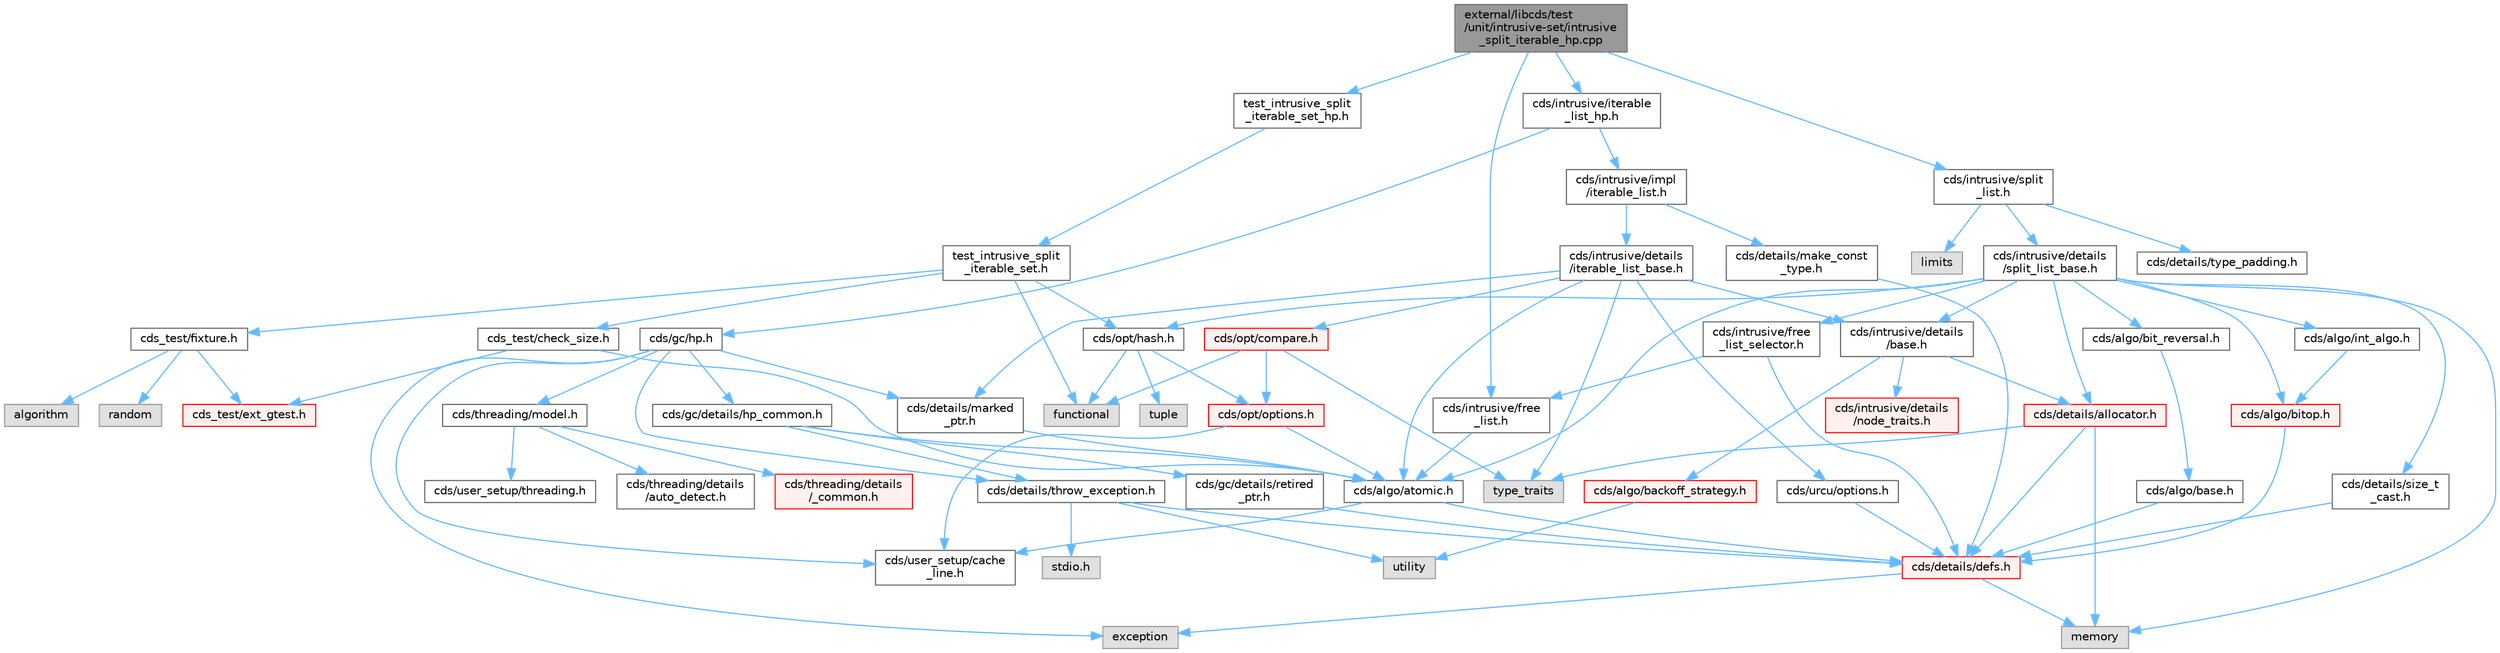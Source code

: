 digraph "external/libcds/test/unit/intrusive-set/intrusive_split_iterable_hp.cpp"
{
 // LATEX_PDF_SIZE
  bgcolor="transparent";
  edge [fontname=Helvetica,fontsize=10,labelfontname=Helvetica,labelfontsize=10];
  node [fontname=Helvetica,fontsize=10,shape=box,height=0.2,width=0.4];
  Node1 [id="Node000001",label="external/libcds/test\l/unit/intrusive-set/intrusive\l_split_iterable_hp.cpp",height=0.2,width=0.4,color="gray40", fillcolor="grey60", style="filled", fontcolor="black",tooltip=" "];
  Node1 -> Node2 [id="edge1_Node000001_Node000002",color="steelblue1",style="solid",tooltip=" "];
  Node2 [id="Node000002",label="test_intrusive_split\l_iterable_set_hp.h",height=0.2,width=0.4,color="grey40", fillcolor="white", style="filled",URL="$test__intrusive__split__iterable__set__hp_8h.html",tooltip=" "];
  Node2 -> Node3 [id="edge2_Node000002_Node000003",color="steelblue1",style="solid",tooltip=" "];
  Node3 [id="Node000003",label="test_intrusive_split\l_iterable_set.h",height=0.2,width=0.4,color="grey40", fillcolor="white", style="filled",URL="$test__intrusive__split__iterable__set_8h.html",tooltip=" "];
  Node3 -> Node4 [id="edge3_Node000003_Node000004",color="steelblue1",style="solid",tooltip=" "];
  Node4 [id="Node000004",label="cds_test/check_size.h",height=0.2,width=0.4,color="grey40", fillcolor="white", style="filled",URL="$check__size_8h.html",tooltip=" "];
  Node4 -> Node5 [id="edge4_Node000004_Node000005",color="steelblue1",style="solid",tooltip=" "];
  Node5 [id="Node000005",label="cds_test/ext_gtest.h",height=0.2,width=0.4,color="red", fillcolor="#FFF0F0", style="filled",URL="$ext__gtest_8h.html",tooltip=" "];
  Node4 -> Node7 [id="edge5_Node000004_Node000007",color="steelblue1",style="solid",tooltip=" "];
  Node7 [id="Node000007",label="cds/algo/atomic.h",height=0.2,width=0.4,color="grey40", fillcolor="white", style="filled",URL="$external_2libcds_2cds_2algo_2atomic_8h.html",tooltip=" "];
  Node7 -> Node8 [id="edge6_Node000007_Node000008",color="steelblue1",style="solid",tooltip=" "];
  Node8 [id="Node000008",label="cds/details/defs.h",height=0.2,width=0.4,color="red", fillcolor="#FFF0F0", style="filled",URL="$details_2defs_8h.html",tooltip=" "];
  Node8 -> Node13 [id="edge7_Node000008_Node000013",color="steelblue1",style="solid",tooltip=" "];
  Node13 [id="Node000013",label="exception",height=0.2,width=0.4,color="grey60", fillcolor="#E0E0E0", style="filled",tooltip=" "];
  Node8 -> Node16 [id="edge8_Node000008_Node000016",color="steelblue1",style="solid",tooltip=" "];
  Node16 [id="Node000016",label="memory",height=0.2,width=0.4,color="grey60", fillcolor="#E0E0E0", style="filled",tooltip=" "];
  Node7 -> Node21 [id="edge9_Node000007_Node000021",color="steelblue1",style="solid",tooltip=" "];
  Node21 [id="Node000021",label="cds/user_setup/cache\l_line.h",height=0.2,width=0.4,color="grey40", fillcolor="white", style="filled",URL="$cache__line_8h.html",tooltip="Cache-line size definition"];
  Node3 -> Node22 [id="edge10_Node000003_Node000022",color="steelblue1",style="solid",tooltip=" "];
  Node22 [id="Node000022",label="cds_test/fixture.h",height=0.2,width=0.4,color="grey40", fillcolor="white", style="filled",URL="$fixture_8h.html",tooltip=" "];
  Node22 -> Node5 [id="edge11_Node000022_Node000005",color="steelblue1",style="solid",tooltip=" "];
  Node22 -> Node23 [id="edge12_Node000022_Node000023",color="steelblue1",style="solid",tooltip=" "];
  Node23 [id="Node000023",label="algorithm",height=0.2,width=0.4,color="grey60", fillcolor="#E0E0E0", style="filled",tooltip=" "];
  Node22 -> Node24 [id="edge13_Node000022_Node000024",color="steelblue1",style="solid",tooltip=" "];
  Node24 [id="Node000024",label="random",height=0.2,width=0.4,color="grey60", fillcolor="#E0E0E0", style="filled",tooltip=" "];
  Node3 -> Node25 [id="edge14_Node000003_Node000025",color="steelblue1",style="solid",tooltip=" "];
  Node25 [id="Node000025",label="cds/opt/hash.h",height=0.2,width=0.4,color="grey40", fillcolor="white", style="filled",URL="$external_2libcds_2cds_2opt_2hash_8h.html",tooltip=" "];
  Node25 -> Node26 [id="edge15_Node000025_Node000026",color="steelblue1",style="solid",tooltip=" "];
  Node26 [id="Node000026",label="tuple",height=0.2,width=0.4,color="grey60", fillcolor="#E0E0E0", style="filled",tooltip=" "];
  Node25 -> Node27 [id="edge16_Node000025_Node000027",color="steelblue1",style="solid",tooltip=" "];
  Node27 [id="Node000027",label="functional",height=0.2,width=0.4,color="grey60", fillcolor="#E0E0E0", style="filled",tooltip=" "];
  Node25 -> Node28 [id="edge17_Node000025_Node000028",color="steelblue1",style="solid",tooltip=" "];
  Node28 [id="Node000028",label="cds/opt/options.h",height=0.2,width=0.4,color="red", fillcolor="#FFF0F0", style="filled",URL="$opt_2options_8h.html",tooltip=" "];
  Node28 -> Node21 [id="edge18_Node000028_Node000021",color="steelblue1",style="solid",tooltip=" "];
  Node28 -> Node7 [id="edge19_Node000028_Node000007",color="steelblue1",style="solid",tooltip=" "];
  Node3 -> Node27 [id="edge20_Node000003_Node000027",color="steelblue1",style="solid",tooltip=" "];
  Node1 -> Node46 [id="edge21_Node000001_Node000046",color="steelblue1",style="solid",tooltip=" "];
  Node46 [id="Node000046",label="cds/intrusive/iterable\l_list_hp.h",height=0.2,width=0.4,color="grey40", fillcolor="white", style="filled",URL="$intrusive_2iterable__list__hp_8h.html",tooltip=" "];
  Node46 -> Node47 [id="edge22_Node000046_Node000047",color="steelblue1",style="solid",tooltip=" "];
  Node47 [id="Node000047",label="cds/gc/hp.h",height=0.2,width=0.4,color="grey40", fillcolor="white", style="filled",URL="$hp_8h.html",tooltip=" "];
  Node47 -> Node13 [id="edge23_Node000047_Node000013",color="steelblue1",style="solid",tooltip=" "];
  Node47 -> Node48 [id="edge24_Node000047_Node000048",color="steelblue1",style="solid",tooltip=" "];
  Node48 [id="Node000048",label="cds/gc/details/hp_common.h",height=0.2,width=0.4,color="grey40", fillcolor="white", style="filled",URL="$hp__common_8h.html",tooltip=" "];
  Node48 -> Node7 [id="edge25_Node000048_Node000007",color="steelblue1",style="solid",tooltip=" "];
  Node48 -> Node49 [id="edge26_Node000048_Node000049",color="steelblue1",style="solid",tooltip=" "];
  Node49 [id="Node000049",label="cds/gc/details/retired\l_ptr.h",height=0.2,width=0.4,color="grey40", fillcolor="white", style="filled",URL="$retired__ptr_8h.html",tooltip=" "];
  Node49 -> Node8 [id="edge27_Node000049_Node000008",color="steelblue1",style="solid",tooltip=" "];
  Node48 -> Node43 [id="edge28_Node000048_Node000043",color="steelblue1",style="solid",tooltip=" "];
  Node43 [id="Node000043",label="cds/details/throw_exception.h",height=0.2,width=0.4,color="grey40", fillcolor="white", style="filled",URL="$throw__exception_8h.html",tooltip=" "];
  Node43 -> Node8 [id="edge29_Node000043_Node000008",color="steelblue1",style="solid",tooltip=" "];
  Node43 -> Node44 [id="edge30_Node000043_Node000044",color="steelblue1",style="solid",tooltip=" "];
  Node44 [id="Node000044",label="stdio.h",height=0.2,width=0.4,color="grey60", fillcolor="#E0E0E0", style="filled",tooltip=" "];
  Node43 -> Node45 [id="edge31_Node000043_Node000045",color="steelblue1",style="solid",tooltip=" "];
  Node45 [id="Node000045",label="utility",height=0.2,width=0.4,color="grey60", fillcolor="#E0E0E0", style="filled",tooltip=" "];
  Node47 -> Node50 [id="edge32_Node000047_Node000050",color="steelblue1",style="solid",tooltip=" "];
  Node50 [id="Node000050",label="cds/threading/model.h",height=0.2,width=0.4,color="grey40", fillcolor="white", style="filled",URL="$model_8h.html",tooltip=" "];
  Node50 -> Node51 [id="edge33_Node000050_Node000051",color="steelblue1",style="solid",tooltip=" "];
  Node51 [id="Node000051",label="cds/threading/details\l/_common.h",height=0.2,width=0.4,color="red", fillcolor="#FFF0F0", style="filled",URL="$__common_8h.html",tooltip=" "];
  Node50 -> Node63 [id="edge34_Node000050_Node000063",color="steelblue1",style="solid",tooltip=" "];
  Node63 [id="Node000063",label="cds/user_setup/threading.h",height=0.2,width=0.4,color="grey40", fillcolor="white", style="filled",URL="$external_2libcds_2cds_2user__setup_2threading_8h.html",tooltip=" "];
  Node50 -> Node64 [id="edge35_Node000050_Node000064",color="steelblue1",style="solid",tooltip=" "];
  Node64 [id="Node000064",label="cds/threading/details\l/auto_detect.h",height=0.2,width=0.4,color="grey40", fillcolor="white", style="filled",URL="$auto__detect_8h.html",tooltip=" "];
  Node47 -> Node43 [id="edge36_Node000047_Node000043",color="steelblue1",style="solid",tooltip=" "];
  Node47 -> Node59 [id="edge37_Node000047_Node000059",color="steelblue1",style="solid",tooltip=" "];
  Node59 [id="Node000059",label="cds/details/marked\l_ptr.h",height=0.2,width=0.4,color="grey40", fillcolor="white", style="filled",URL="$marked__ptr_8h.html",tooltip=" "];
  Node59 -> Node7 [id="edge38_Node000059_Node000007",color="steelblue1",style="solid",tooltip=" "];
  Node47 -> Node21 [id="edge39_Node000047_Node000021",color="steelblue1",style="solid",tooltip=" "];
  Node46 -> Node65 [id="edge40_Node000046_Node000065",color="steelblue1",style="solid",tooltip=" "];
  Node65 [id="Node000065",label="cds/intrusive/impl\l/iterable_list.h",height=0.2,width=0.4,color="grey40", fillcolor="white", style="filled",URL="$intrusive_2impl_2iterable__list_8h.html",tooltip=" "];
  Node65 -> Node66 [id="edge41_Node000065_Node000066",color="steelblue1",style="solid",tooltip=" "];
  Node66 [id="Node000066",label="cds/intrusive/details\l/iterable_list_base.h",height=0.2,width=0.4,color="grey40", fillcolor="white", style="filled",URL="$intrusive_2details_2iterable__list__base_8h.html",tooltip=" "];
  Node66 -> Node55 [id="edge42_Node000066_Node000055",color="steelblue1",style="solid",tooltip=" "];
  Node55 [id="Node000055",label="type_traits",height=0.2,width=0.4,color="grey60", fillcolor="#E0E0E0", style="filled",tooltip=" "];
  Node66 -> Node67 [id="edge43_Node000066_Node000067",color="steelblue1",style="solid",tooltip=" "];
  Node67 [id="Node000067",label="cds/intrusive/details\l/base.h",height=0.2,width=0.4,color="grey40", fillcolor="white", style="filled",URL="$external_2libcds_2cds_2intrusive_2details_2base_8h.html",tooltip=" "];
  Node67 -> Node68 [id="edge44_Node000067_Node000068",color="steelblue1",style="solid",tooltip=" "];
  Node68 [id="Node000068",label="cds/intrusive/details\l/node_traits.h",height=0.2,width=0.4,color="red", fillcolor="#FFF0F0", style="filled",URL="$node__traits_8h.html",tooltip=" "];
  Node67 -> Node54 [id="edge45_Node000067_Node000054",color="steelblue1",style="solid",tooltip=" "];
  Node54 [id="Node000054",label="cds/details/allocator.h",height=0.2,width=0.4,color="red", fillcolor="#FFF0F0", style="filled",URL="$external_2libcds_2cds_2details_2allocator_8h.html",tooltip=" "];
  Node54 -> Node55 [id="edge46_Node000054_Node000055",color="steelblue1",style="solid",tooltip=" "];
  Node54 -> Node16 [id="edge47_Node000054_Node000016",color="steelblue1",style="solid",tooltip=" "];
  Node54 -> Node8 [id="edge48_Node000054_Node000008",color="steelblue1",style="solid",tooltip=" "];
  Node67 -> Node70 [id="edge49_Node000067_Node000070",color="steelblue1",style="solid",tooltip=" "];
  Node70 [id="Node000070",label="cds/algo/backoff_strategy.h",height=0.2,width=0.4,color="red", fillcolor="#FFF0F0", style="filled",URL="$backoff__strategy_8h.html",tooltip=" "];
  Node70 -> Node45 [id="edge50_Node000070_Node000045",color="steelblue1",style="solid",tooltip=" "];
  Node66 -> Node74 [id="edge51_Node000066_Node000074",color="steelblue1",style="solid",tooltip=" "];
  Node74 [id="Node000074",label="cds/opt/compare.h",height=0.2,width=0.4,color="red", fillcolor="#FFF0F0", style="filled",URL="$external_2libcds_2cds_2opt_2compare_8h.html",tooltip=" "];
  Node74 -> Node55 [id="edge52_Node000074_Node000055",color="steelblue1",style="solid",tooltip=" "];
  Node74 -> Node27 [id="edge53_Node000074_Node000027",color="steelblue1",style="solid",tooltip=" "];
  Node74 -> Node28 [id="edge54_Node000074_Node000028",color="steelblue1",style="solid",tooltip=" "];
  Node66 -> Node7 [id="edge55_Node000066_Node000007",color="steelblue1",style="solid",tooltip=" "];
  Node66 -> Node59 [id="edge56_Node000066_Node000059",color="steelblue1",style="solid",tooltip=" "];
  Node66 -> Node75 [id="edge57_Node000066_Node000075",color="steelblue1",style="solid",tooltip=" "];
  Node75 [id="Node000075",label="cds/urcu/options.h",height=0.2,width=0.4,color="grey40", fillcolor="white", style="filled",URL="$urcu_2options_8h.html",tooltip=" "];
  Node75 -> Node8 [id="edge58_Node000075_Node000008",color="steelblue1",style="solid",tooltip=" "];
  Node65 -> Node76 [id="edge59_Node000065_Node000076",color="steelblue1",style="solid",tooltip=" "];
  Node76 [id="Node000076",label="cds/details/make_const\l_type.h",height=0.2,width=0.4,color="grey40", fillcolor="white", style="filled",URL="$make__const__type_8h.html",tooltip=" "];
  Node76 -> Node8 [id="edge60_Node000076_Node000008",color="steelblue1",style="solid",tooltip=" "];
  Node1 -> Node77 [id="edge61_Node000001_Node000077",color="steelblue1",style="solid",tooltip=" "];
  Node77 [id="Node000077",label="cds/intrusive/split\l_list.h",height=0.2,width=0.4,color="grey40", fillcolor="white", style="filled",URL="$split__list_8h.html",tooltip=" "];
  Node77 -> Node78 [id="edge62_Node000077_Node000078",color="steelblue1",style="solid",tooltip=" "];
  Node78 [id="Node000078",label="limits",height=0.2,width=0.4,color="grey60", fillcolor="#E0E0E0", style="filled",tooltip=" "];
  Node77 -> Node79 [id="edge63_Node000077_Node000079",color="steelblue1",style="solid",tooltip=" "];
  Node79 [id="Node000079",label="cds/intrusive/details\l/split_list_base.h",height=0.2,width=0.4,color="grey40", fillcolor="white", style="filled",URL="$intrusive_2details_2split__list__base_8h.html",tooltip=" "];
  Node79 -> Node67 [id="edge64_Node000079_Node000067",color="steelblue1",style="solid",tooltip=" "];
  Node79 -> Node7 [id="edge65_Node000079_Node000007",color="steelblue1",style="solid",tooltip=" "];
  Node79 -> Node80 [id="edge66_Node000079_Node000080",color="steelblue1",style="solid",tooltip=" "];
  Node80 [id="Node000080",label="cds/algo/bit_reversal.h",height=0.2,width=0.4,color="grey40", fillcolor="white", style="filled",URL="$bit__reversal_8h.html",tooltip=" "];
  Node80 -> Node62 [id="edge67_Node000080_Node000062",color="steelblue1",style="solid",tooltip=" "];
  Node62 [id="Node000062",label="cds/algo/base.h",height=0.2,width=0.4,color="grey40", fillcolor="white", style="filled",URL="$external_2libcds_2cds_2algo_2base_8h.html",tooltip=" "];
  Node62 -> Node8 [id="edge68_Node000062_Node000008",color="steelblue1",style="solid",tooltip=" "];
  Node79 -> Node54 [id="edge69_Node000079_Node000054",color="steelblue1",style="solid",tooltip=" "];
  Node79 -> Node36 [id="edge70_Node000079_Node000036",color="steelblue1",style="solid",tooltip=" "];
  Node36 [id="Node000036",label="cds/algo/int_algo.h",height=0.2,width=0.4,color="grey40", fillcolor="white", style="filled",URL="$int__algo_8h.html",tooltip=" "];
  Node36 -> Node37 [id="edge71_Node000036_Node000037",color="steelblue1",style="solid",tooltip=" "];
  Node37 [id="Node000037",label="cds/algo/bitop.h",height=0.2,width=0.4,color="red", fillcolor="#FFF0F0", style="filled",URL="$algo_2bitop_8h.html",tooltip=" "];
  Node37 -> Node8 [id="edge72_Node000037_Node000008",color="steelblue1",style="solid",tooltip=" "];
  Node79 -> Node37 [id="edge73_Node000079_Node000037",color="steelblue1",style="solid",tooltip=" "];
  Node79 -> Node25 [id="edge74_Node000079_Node000025",color="steelblue1",style="solid",tooltip=" "];
  Node79 -> Node81 [id="edge75_Node000079_Node000081",color="steelblue1",style="solid",tooltip=" "];
  Node81 [id="Node000081",label="cds/intrusive/free\l_list_selector.h",height=0.2,width=0.4,color="grey40", fillcolor="white", style="filled",URL="$free__list__selector_8h.html",tooltip=" "];
  Node81 -> Node8 [id="edge76_Node000081_Node000008",color="steelblue1",style="solid",tooltip=" "];
  Node81 -> Node82 [id="edge77_Node000081_Node000082",color="steelblue1",style="solid",tooltip=" "];
  Node82 [id="Node000082",label="cds/intrusive/free\l_list.h",height=0.2,width=0.4,color="grey40", fillcolor="white", style="filled",URL="$free__list_8h.html",tooltip=" "];
  Node82 -> Node7 [id="edge78_Node000082_Node000007",color="steelblue1",style="solid",tooltip=" "];
  Node79 -> Node83 [id="edge79_Node000079_Node000083",color="steelblue1",style="solid",tooltip=" "];
  Node83 [id="Node000083",label="cds/details/size_t\l_cast.h",height=0.2,width=0.4,color="grey40", fillcolor="white", style="filled",URL="$size__t__cast_8h.html",tooltip=" "];
  Node83 -> Node8 [id="edge80_Node000083_Node000008",color="steelblue1",style="solid",tooltip=" "];
  Node79 -> Node16 [id="edge81_Node000079_Node000016",color="steelblue1",style="solid",tooltip=" "];
  Node77 -> Node84 [id="edge82_Node000077_Node000084",color="steelblue1",style="solid",tooltip=" "];
  Node84 [id="Node000084",label="cds/details/type_padding.h",height=0.2,width=0.4,color="grey40", fillcolor="white", style="filled",URL="$type__padding_8h.html",tooltip=" "];
  Node1 -> Node82 [id="edge83_Node000001_Node000082",color="steelblue1",style="solid",tooltip=" "];
}
